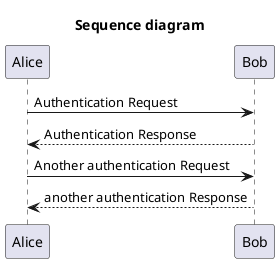 @startuml
title Sequence diagram
'!include plantuml-ae-noshadowing.iuml

Alice -> Bob: Authentication Request
Bob --> Alice: Authentication Response

Alice -> Bob: Another authentication Request
Alice <-- Bob: another authentication Response

'!include ../../plantuml-styles/ae-copyright-footer.txt
@enduml